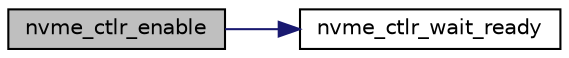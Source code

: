 digraph "nvme_ctlr_enable"
{
  edge [fontname="Helvetica",fontsize="10",labelfontname="Helvetica",labelfontsize="10"];
  node [fontname="Helvetica",fontsize="10",shape=record];
  rankdir="LR";
  Node1 [label="nvme_ctlr_enable",height=0.2,width=0.4,color="black", fillcolor="grey75", style="filled", fontcolor="black"];
  Node1 -> Node2 [color="midnightblue",fontsize="10",style="solid",fontname="Helvetica"];
  Node2 [label="nvme_ctlr_wait_ready",height=0.2,width=0.4,color="black", fillcolor="white", style="filled",URL="$unvme__nvme_8c.html#ace54fb125ce34434626a3f2f0679f088"];
}
